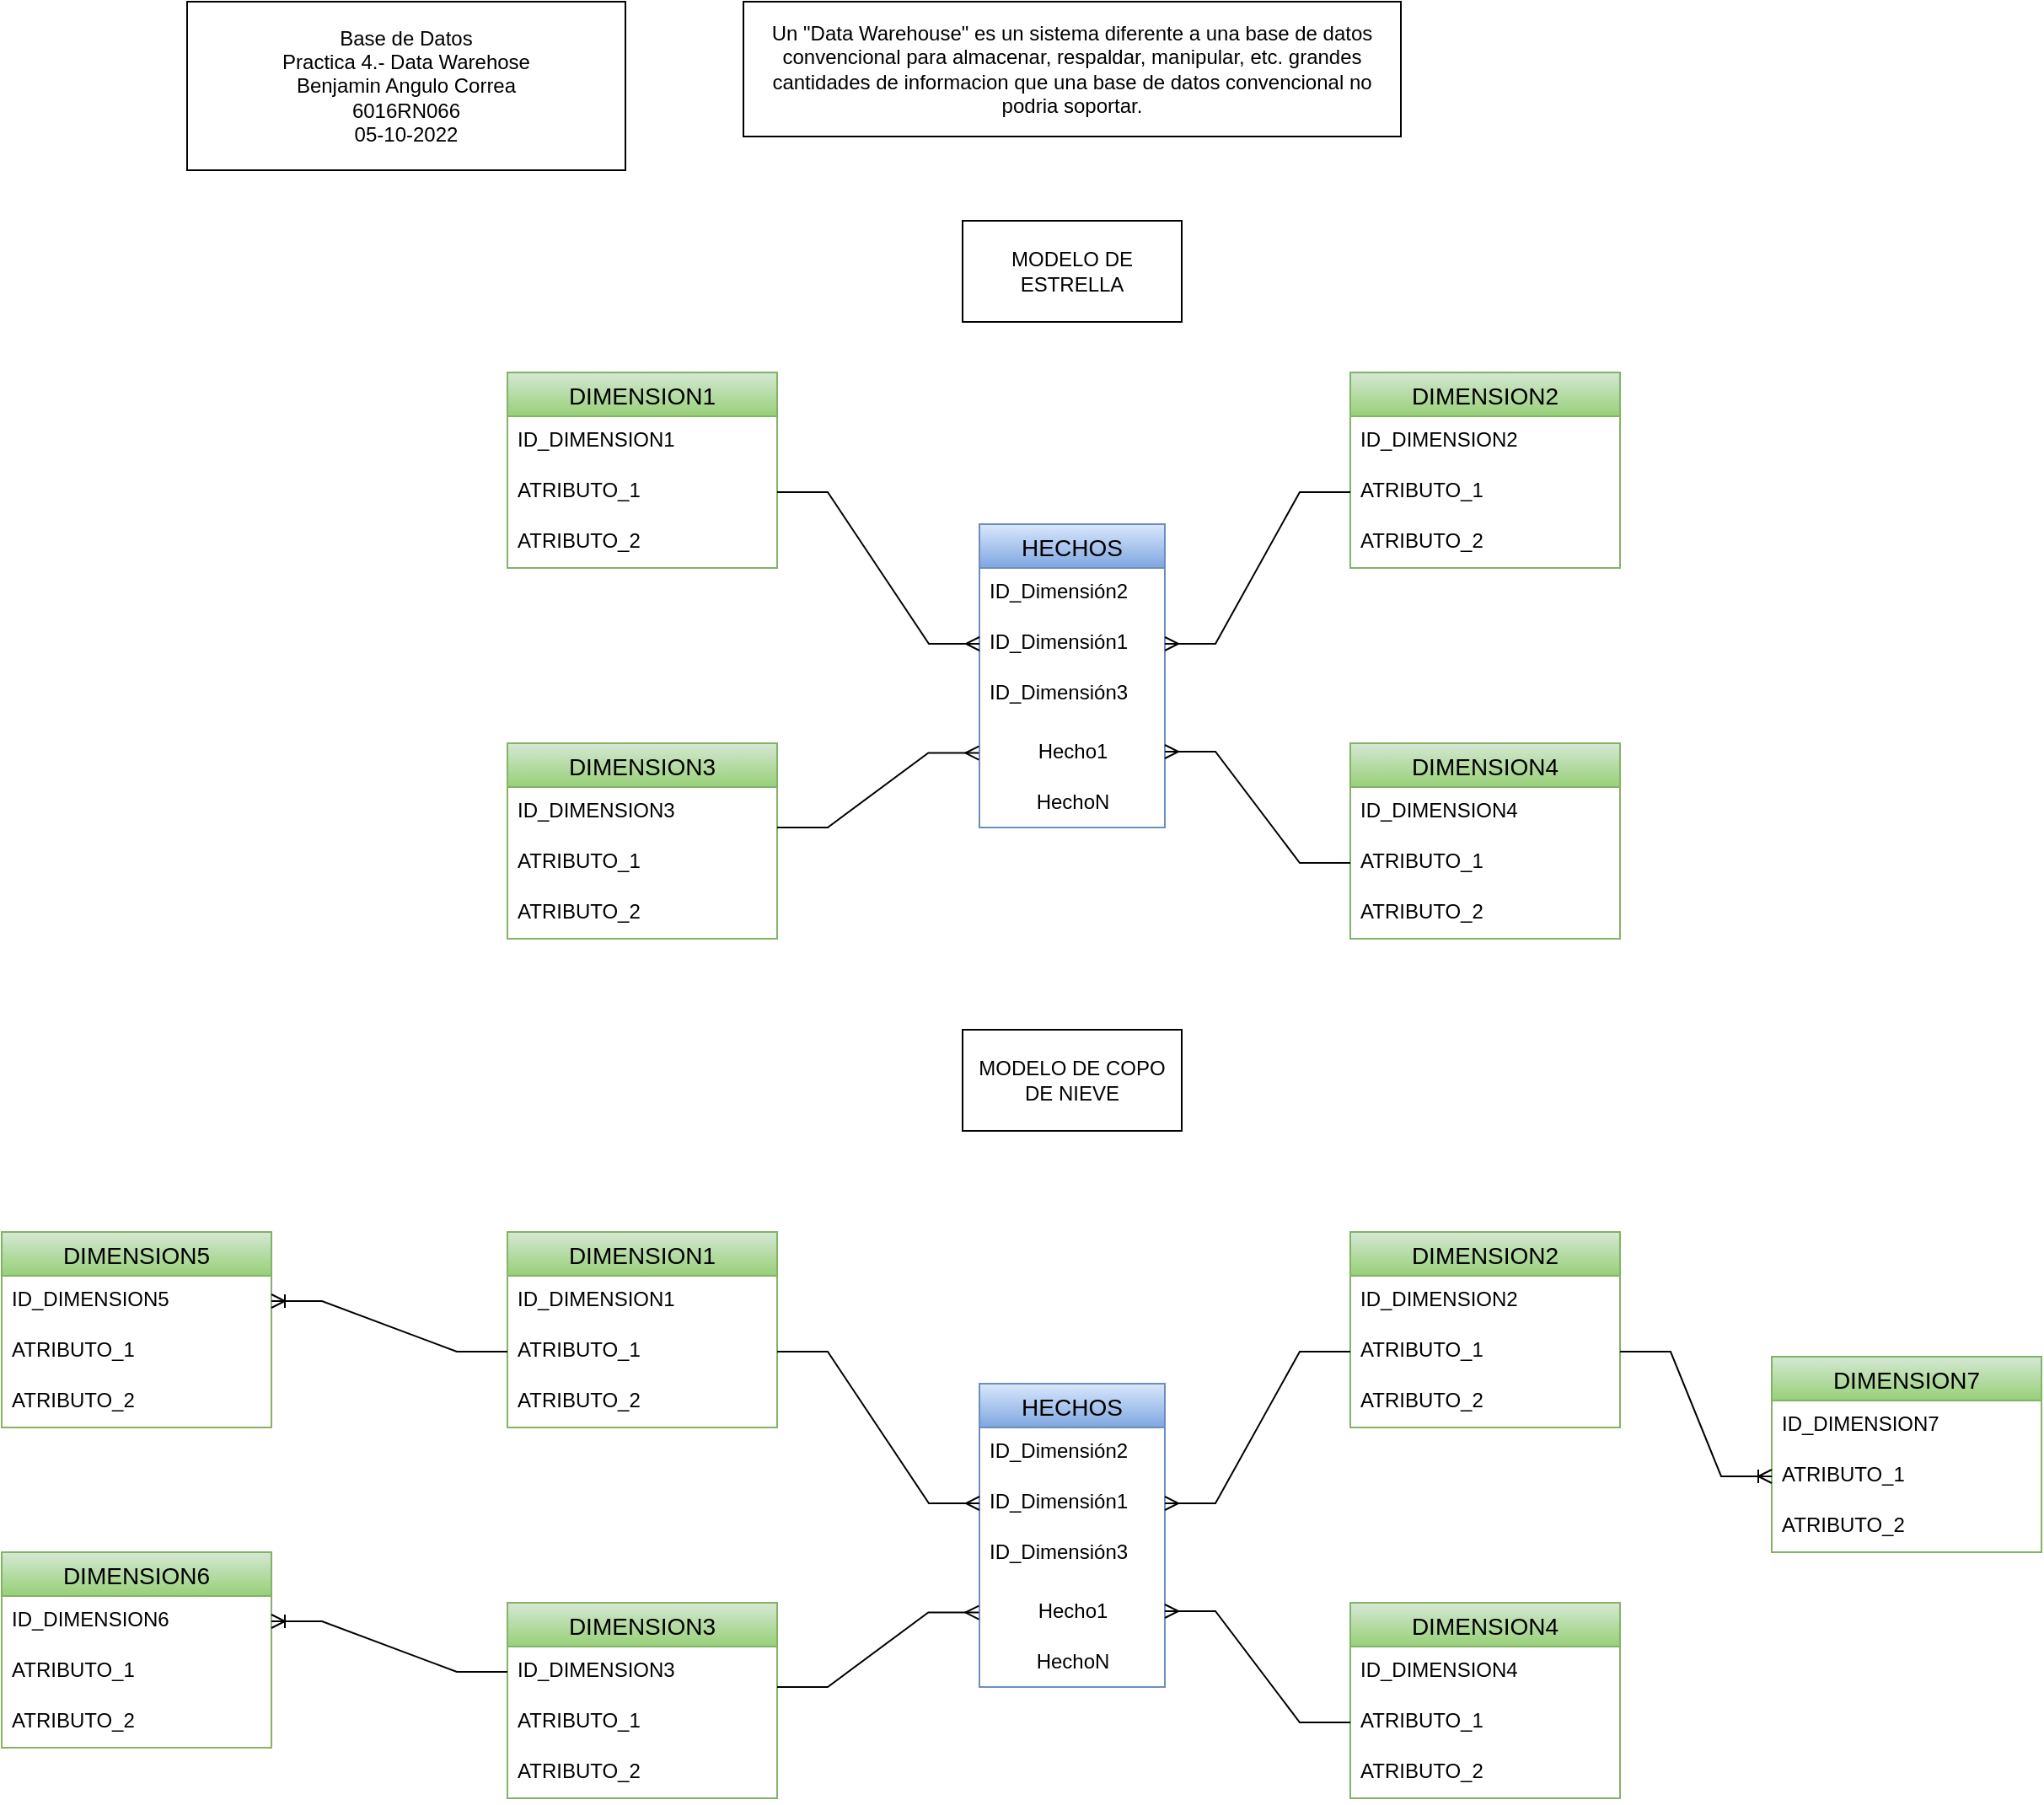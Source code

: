 <mxfile version="20.3.6" type="device"><diagram id="rzB1Wkcu36DaqHKvZjl-" name="Página-1"><mxGraphModel dx="1261" dy="1410" grid="1" gridSize="10" guides="1" tooltips="1" connect="1" arrows="1" fold="1" page="1" pageScale="1" pageWidth="827" pageHeight="1169" math="0" shadow="0"><root><mxCell id="0"/><mxCell id="1" parent="0"/><mxCell id="6Gbmsahf24G1W0YaKo7v-15" value="DIMENSION1" style="swimlane;fontStyle=0;childLayout=stackLayout;horizontal=1;startSize=26;horizontalStack=0;resizeParent=1;resizeParentMax=0;resizeLast=0;collapsible=1;marginBottom=0;align=center;fontSize=14;fillColor=#d5e8d4;strokeColor=#82b366;gradientColor=#97d077;" parent="1" vertex="1"><mxGeometry x="260" y="-50" width="160" height="116" as="geometry"/></mxCell><mxCell id="6Gbmsahf24G1W0YaKo7v-16" value="ID_DIMENSION1" style="text;strokeColor=none;fillColor=none;spacingLeft=4;spacingRight=4;overflow=hidden;rotatable=0;points=[[0,0.5],[1,0.5]];portConstraint=eastwest;fontSize=12;" parent="6Gbmsahf24G1W0YaKo7v-15" vertex="1"><mxGeometry y="26" width="160" height="30" as="geometry"/></mxCell><mxCell id="6Gbmsahf24G1W0YaKo7v-17" value="ATRIBUTO_1" style="text;strokeColor=none;fillColor=none;spacingLeft=4;spacingRight=4;overflow=hidden;rotatable=0;points=[[0,0.5],[1,0.5]];portConstraint=eastwest;fontSize=12;" parent="6Gbmsahf24G1W0YaKo7v-15" vertex="1"><mxGeometry y="56" width="160" height="30" as="geometry"/></mxCell><mxCell id="6Gbmsahf24G1W0YaKo7v-18" value="ATRIBUTO_2" style="text;strokeColor=none;fillColor=none;spacingLeft=4;spacingRight=4;overflow=hidden;rotatable=0;points=[[0,0.5],[1,0.5]];portConstraint=eastwest;fontSize=12;" parent="6Gbmsahf24G1W0YaKo7v-15" vertex="1"><mxGeometry y="86" width="160" height="30" as="geometry"/></mxCell><mxCell id="6Gbmsahf24G1W0YaKo7v-19" value="DIMENSION2" style="swimlane;fontStyle=0;childLayout=stackLayout;horizontal=1;startSize=26;horizontalStack=0;resizeParent=1;resizeParentMax=0;resizeLast=0;collapsible=1;marginBottom=0;align=center;fontSize=14;fillColor=#d5e8d4;strokeColor=#82b366;gradientColor=#97d077;" parent="1" vertex="1"><mxGeometry x="760" y="-50" width="160" height="116" as="geometry"/></mxCell><mxCell id="6Gbmsahf24G1W0YaKo7v-20" value="ID_DIMENSION2" style="text;strokeColor=none;fillColor=none;spacingLeft=4;spacingRight=4;overflow=hidden;rotatable=0;points=[[0,0.5],[1,0.5]];portConstraint=eastwest;fontSize=12;" parent="6Gbmsahf24G1W0YaKo7v-19" vertex="1"><mxGeometry y="26" width="160" height="30" as="geometry"/></mxCell><mxCell id="6Gbmsahf24G1W0YaKo7v-21" value="ATRIBUTO_1" style="text;strokeColor=none;fillColor=none;spacingLeft=4;spacingRight=4;overflow=hidden;rotatable=0;points=[[0,0.5],[1,0.5]];portConstraint=eastwest;fontSize=12;" parent="6Gbmsahf24G1W0YaKo7v-19" vertex="1"><mxGeometry y="56" width="160" height="30" as="geometry"/></mxCell><mxCell id="6Gbmsahf24G1W0YaKo7v-22" value="ATRIBUTO_2" style="text;strokeColor=none;fillColor=none;spacingLeft=4;spacingRight=4;overflow=hidden;rotatable=0;points=[[0,0.5],[1,0.5]];portConstraint=eastwest;fontSize=12;" parent="6Gbmsahf24G1W0YaKo7v-19" vertex="1"><mxGeometry y="86" width="160" height="30" as="geometry"/></mxCell><mxCell id="6Gbmsahf24G1W0YaKo7v-23" value="DIMENSION3" style="swimlane;fontStyle=0;childLayout=stackLayout;horizontal=1;startSize=26;horizontalStack=0;resizeParent=1;resizeParentMax=0;resizeLast=0;collapsible=1;marginBottom=0;align=center;fontSize=14;fillColor=#d5e8d4;strokeColor=#82b366;gradientColor=#97d077;" parent="1" vertex="1"><mxGeometry x="260" y="170" width="160" height="116" as="geometry"/></mxCell><mxCell id="6Gbmsahf24G1W0YaKo7v-24" value="ID_DIMENSION3" style="text;strokeColor=none;fillColor=none;spacingLeft=4;spacingRight=4;overflow=hidden;rotatable=0;points=[[0,0.5],[1,0.5]];portConstraint=eastwest;fontSize=12;" parent="6Gbmsahf24G1W0YaKo7v-23" vertex="1"><mxGeometry y="26" width="160" height="30" as="geometry"/></mxCell><mxCell id="6Gbmsahf24G1W0YaKo7v-25" value="ATRIBUTO_1" style="text;strokeColor=none;fillColor=none;spacingLeft=4;spacingRight=4;overflow=hidden;rotatable=0;points=[[0,0.5],[1,0.5]];portConstraint=eastwest;fontSize=12;" parent="6Gbmsahf24G1W0YaKo7v-23" vertex="1"><mxGeometry y="56" width="160" height="30" as="geometry"/></mxCell><mxCell id="6Gbmsahf24G1W0YaKo7v-26" value="ATRIBUTO_2" style="text;strokeColor=none;fillColor=none;spacingLeft=4;spacingRight=4;overflow=hidden;rotatable=0;points=[[0,0.5],[1,0.5]];portConstraint=eastwest;fontSize=12;" parent="6Gbmsahf24G1W0YaKo7v-23" vertex="1"><mxGeometry y="86" width="160" height="30" as="geometry"/></mxCell><mxCell id="6Gbmsahf24G1W0YaKo7v-27" value="DIMENSION4" style="swimlane;fontStyle=0;childLayout=stackLayout;horizontal=1;startSize=26;horizontalStack=0;resizeParent=1;resizeParentMax=0;resizeLast=0;collapsible=1;marginBottom=0;align=center;fontSize=14;fillColor=#d5e8d4;strokeColor=#82b366;gradientColor=#97d077;" parent="1" vertex="1"><mxGeometry x="760" y="170" width="160" height="116" as="geometry"/></mxCell><mxCell id="6Gbmsahf24G1W0YaKo7v-28" value="ID_DIMENSION4" style="text;strokeColor=none;fillColor=none;spacingLeft=4;spacingRight=4;overflow=hidden;rotatable=0;points=[[0,0.5],[1,0.5]];portConstraint=eastwest;fontSize=12;" parent="6Gbmsahf24G1W0YaKo7v-27" vertex="1"><mxGeometry y="26" width="160" height="30" as="geometry"/></mxCell><mxCell id="6Gbmsahf24G1W0YaKo7v-29" value="ATRIBUTO_1" style="text;strokeColor=none;fillColor=none;spacingLeft=4;spacingRight=4;overflow=hidden;rotatable=0;points=[[0,0.5],[1,0.5]];portConstraint=eastwest;fontSize=12;" parent="6Gbmsahf24G1W0YaKo7v-27" vertex="1"><mxGeometry y="56" width="160" height="30" as="geometry"/></mxCell><mxCell id="6Gbmsahf24G1W0YaKo7v-30" value="ATRIBUTO_2" style="text;strokeColor=none;fillColor=none;spacingLeft=4;spacingRight=4;overflow=hidden;rotatable=0;points=[[0,0.5],[1,0.5]];portConstraint=eastwest;fontSize=12;" parent="6Gbmsahf24G1W0YaKo7v-27" vertex="1"><mxGeometry y="86" width="160" height="30" as="geometry"/></mxCell><mxCell id="6Gbmsahf24G1W0YaKo7v-31" value="HECHOS" style="swimlane;fontStyle=0;childLayout=stackLayout;horizontal=1;startSize=26;horizontalStack=0;resizeParent=1;resizeParentMax=0;resizeLast=0;collapsible=1;marginBottom=0;align=center;fontSize=14;fillColor=#dae8fc;gradientColor=#7ea6e0;strokeColor=#6c8ebf;" parent="1" vertex="1"><mxGeometry x="540" y="40" width="110" height="180" as="geometry"><mxRectangle x="520" y="40" width="100" height="30" as="alternateBounds"/></mxGeometry></mxCell><mxCell id="6Gbmsahf24G1W0YaKo7v-33" value="ID_Dimensión2" style="text;strokeColor=none;fillColor=none;spacingLeft=4;spacingRight=4;overflow=hidden;rotatable=0;points=[[0,0.5],[1,0.5]];portConstraint=eastwest;fontSize=12;" parent="6Gbmsahf24G1W0YaKo7v-31" vertex="1"><mxGeometry y="26" width="110" height="30" as="geometry"/></mxCell><mxCell id="6Gbmsahf24G1W0YaKo7v-32" value="ID_Dimensión1" style="text;strokeColor=none;fillColor=none;spacingLeft=4;spacingRight=4;overflow=hidden;rotatable=0;points=[[0,0.5],[1,0.5]];portConstraint=eastwest;fontSize=12;" parent="6Gbmsahf24G1W0YaKo7v-31" vertex="1"><mxGeometry y="56" width="110" height="30" as="geometry"/></mxCell><mxCell id="6Gbmsahf24G1W0YaKo7v-34" value="ID_Dimensión3" style="text;strokeColor=none;fillColor=none;spacingLeft=4;spacingRight=4;overflow=hidden;rotatable=0;points=[[0,0.5],[1,0.5]];portConstraint=eastwest;fontSize=12;" parent="6Gbmsahf24G1W0YaKo7v-31" vertex="1"><mxGeometry y="86" width="110" height="34" as="geometry"/></mxCell><mxCell id="6Gbmsahf24G1W0YaKo7v-40" value="&lt;div style=&quot;text-align: left;&quot;&gt;&lt;span style=&quot;background-color: initial;&quot;&gt;Hecho1&lt;/span&gt;&lt;/div&gt;" style="text;html=1;align=center;verticalAlign=middle;resizable=0;points=[];autosize=1;strokeColor=none;fillColor=none;" parent="6Gbmsahf24G1W0YaKo7v-31" vertex="1"><mxGeometry y="120" width="110" height="30" as="geometry"/></mxCell><mxCell id="6Gbmsahf24G1W0YaKo7v-41" value="HechoN" style="text;html=1;align=center;verticalAlign=middle;resizable=0;points=[];autosize=1;strokeColor=none;fillColor=none;" parent="6Gbmsahf24G1W0YaKo7v-31" vertex="1"><mxGeometry y="150" width="110" height="30" as="geometry"/></mxCell><mxCell id="UNAd5UmWyATnbes2Z4i--1" value="" style="edgeStyle=entityRelationEdgeStyle;fontSize=12;html=1;endArrow=ERmany;rounded=0;entryX=1;entryY=0.5;entryDx=0;entryDy=0;" parent="1" source="6Gbmsahf24G1W0YaKo7v-21" target="6Gbmsahf24G1W0YaKo7v-32" edge="1"><mxGeometry width="100" height="100" relative="1" as="geometry"><mxPoint x="470" y="270" as="sourcePoint"/><mxPoint x="570" y="170" as="targetPoint"/></mxGeometry></mxCell><mxCell id="UNAd5UmWyATnbes2Z4i--2" value="" style="edgeStyle=entityRelationEdgeStyle;fontSize=12;html=1;endArrow=ERmany;rounded=0;exitX=0;exitY=0.5;exitDx=0;exitDy=0;" parent="1" source="6Gbmsahf24G1W0YaKo7v-29" target="6Gbmsahf24G1W0YaKo7v-40" edge="1"><mxGeometry width="100" height="100" relative="1" as="geometry"><mxPoint x="770" y="31" as="sourcePoint"/><mxPoint x="660" y="153.0" as="targetPoint"/></mxGeometry></mxCell><mxCell id="UNAd5UmWyATnbes2Z4i--3" value="" style="edgeStyle=entityRelationEdgeStyle;fontSize=12;html=1;endArrow=ERmany;rounded=0;exitX=1;exitY=0.5;exitDx=0;exitDy=0;entryX=0;entryY=0.5;entryDx=0;entryDy=0;" parent="1" source="6Gbmsahf24G1W0YaKo7v-17" target="6Gbmsahf24G1W0YaKo7v-32" edge="1"><mxGeometry width="100" height="100" relative="1" as="geometry"><mxPoint x="780" y="41" as="sourcePoint"/><mxPoint x="670" y="163.0" as="targetPoint"/></mxGeometry></mxCell><mxCell id="UNAd5UmWyATnbes2Z4i--4" value="" style="edgeStyle=entityRelationEdgeStyle;fontSize=12;html=1;endArrow=ERmany;rounded=0;exitX=1;exitY=-0.2;exitDx=0;exitDy=0;exitPerimeter=0;entryX=-0.003;entryY=0.526;entryDx=0;entryDy=0;entryPerimeter=0;" parent="1" source="6Gbmsahf24G1W0YaKo7v-25" target="6Gbmsahf24G1W0YaKo7v-40" edge="1"><mxGeometry width="100" height="100" relative="1" as="geometry"><mxPoint x="790" y="51" as="sourcePoint"/><mxPoint x="680" y="173.0" as="targetPoint"/></mxGeometry></mxCell><mxCell id="Q8qnn6mG3_Onn5j6yPjO-1" value="Un &quot;Data Warehouse&quot; es un sistema diferente a una base de datos convencional para almacenar, respaldar, manipular, etc. grandes cantidades de informacion que una base de datos convencional no podria soportar." style="rounded=0;whiteSpace=wrap;html=1;" vertex="1" parent="1"><mxGeometry x="400" y="-270" width="390" height="80" as="geometry"/></mxCell><mxCell id="Q8qnn6mG3_Onn5j6yPjO-2" value="MODELO DE COPO DE NIEVE" style="rounded=0;whiteSpace=wrap;html=1;" vertex="1" parent="1"><mxGeometry x="530" y="340" width="130" height="60" as="geometry"/></mxCell><mxCell id="Q8qnn6mG3_Onn5j6yPjO-20" value="DIMENSION1" style="swimlane;fontStyle=0;childLayout=stackLayout;horizontal=1;startSize=26;horizontalStack=0;resizeParent=1;resizeParentMax=0;resizeLast=0;collapsible=1;marginBottom=0;align=center;fontSize=14;fillColor=#d5e8d4;strokeColor=#82b366;gradientColor=#97d077;" vertex="1" parent="1"><mxGeometry x="260" y="460" width="160" height="116" as="geometry"/></mxCell><mxCell id="Q8qnn6mG3_Onn5j6yPjO-21" value="ID_DIMENSION1" style="text;strokeColor=none;fillColor=none;spacingLeft=4;spacingRight=4;overflow=hidden;rotatable=0;points=[[0,0.5],[1,0.5]];portConstraint=eastwest;fontSize=12;" vertex="1" parent="Q8qnn6mG3_Onn5j6yPjO-20"><mxGeometry y="26" width="160" height="30" as="geometry"/></mxCell><mxCell id="Q8qnn6mG3_Onn5j6yPjO-22" value="ATRIBUTO_1" style="text;strokeColor=none;fillColor=none;spacingLeft=4;spacingRight=4;overflow=hidden;rotatable=0;points=[[0,0.5],[1,0.5]];portConstraint=eastwest;fontSize=12;" vertex="1" parent="Q8qnn6mG3_Onn5j6yPjO-20"><mxGeometry y="56" width="160" height="30" as="geometry"/></mxCell><mxCell id="Q8qnn6mG3_Onn5j6yPjO-23" value="ATRIBUTO_2" style="text;strokeColor=none;fillColor=none;spacingLeft=4;spacingRight=4;overflow=hidden;rotatable=0;points=[[0,0.5],[1,0.5]];portConstraint=eastwest;fontSize=12;" vertex="1" parent="Q8qnn6mG3_Onn5j6yPjO-20"><mxGeometry y="86" width="160" height="30" as="geometry"/></mxCell><mxCell id="Q8qnn6mG3_Onn5j6yPjO-24" value="DIMENSION2" style="swimlane;fontStyle=0;childLayout=stackLayout;horizontal=1;startSize=26;horizontalStack=0;resizeParent=1;resizeParentMax=0;resizeLast=0;collapsible=1;marginBottom=0;align=center;fontSize=14;fillColor=#d5e8d4;strokeColor=#82b366;gradientColor=#97d077;" vertex="1" parent="1"><mxGeometry x="760" y="460" width="160" height="116" as="geometry"/></mxCell><mxCell id="Q8qnn6mG3_Onn5j6yPjO-25" value="ID_DIMENSION2" style="text;strokeColor=none;fillColor=none;spacingLeft=4;spacingRight=4;overflow=hidden;rotatable=0;points=[[0,0.5],[1,0.5]];portConstraint=eastwest;fontSize=12;" vertex="1" parent="Q8qnn6mG3_Onn5j6yPjO-24"><mxGeometry y="26" width="160" height="30" as="geometry"/></mxCell><mxCell id="Q8qnn6mG3_Onn5j6yPjO-26" value="ATRIBUTO_1" style="text;strokeColor=none;fillColor=none;spacingLeft=4;spacingRight=4;overflow=hidden;rotatable=0;points=[[0,0.5],[1,0.5]];portConstraint=eastwest;fontSize=12;" vertex="1" parent="Q8qnn6mG3_Onn5j6yPjO-24"><mxGeometry y="56" width="160" height="30" as="geometry"/></mxCell><mxCell id="Q8qnn6mG3_Onn5j6yPjO-27" value="ATRIBUTO_2" style="text;strokeColor=none;fillColor=none;spacingLeft=4;spacingRight=4;overflow=hidden;rotatable=0;points=[[0,0.5],[1,0.5]];portConstraint=eastwest;fontSize=12;" vertex="1" parent="Q8qnn6mG3_Onn5j6yPjO-24"><mxGeometry y="86" width="160" height="30" as="geometry"/></mxCell><mxCell id="Q8qnn6mG3_Onn5j6yPjO-28" value="DIMENSION3" style="swimlane;fontStyle=0;childLayout=stackLayout;horizontal=1;startSize=26;horizontalStack=0;resizeParent=1;resizeParentMax=0;resizeLast=0;collapsible=1;marginBottom=0;align=center;fontSize=14;fillColor=#d5e8d4;strokeColor=#82b366;gradientColor=#97d077;" vertex="1" parent="1"><mxGeometry x="260" y="680" width="160" height="116" as="geometry"/></mxCell><mxCell id="Q8qnn6mG3_Onn5j6yPjO-29" value="ID_DIMENSION3" style="text;strokeColor=none;fillColor=none;spacingLeft=4;spacingRight=4;overflow=hidden;rotatable=0;points=[[0,0.5],[1,0.5]];portConstraint=eastwest;fontSize=12;" vertex="1" parent="Q8qnn6mG3_Onn5j6yPjO-28"><mxGeometry y="26" width="160" height="30" as="geometry"/></mxCell><mxCell id="Q8qnn6mG3_Onn5j6yPjO-30" value="ATRIBUTO_1" style="text;strokeColor=none;fillColor=none;spacingLeft=4;spacingRight=4;overflow=hidden;rotatable=0;points=[[0,0.5],[1,0.5]];portConstraint=eastwest;fontSize=12;" vertex="1" parent="Q8qnn6mG3_Onn5j6yPjO-28"><mxGeometry y="56" width="160" height="30" as="geometry"/></mxCell><mxCell id="Q8qnn6mG3_Onn5j6yPjO-31" value="ATRIBUTO_2" style="text;strokeColor=none;fillColor=none;spacingLeft=4;spacingRight=4;overflow=hidden;rotatable=0;points=[[0,0.5],[1,0.5]];portConstraint=eastwest;fontSize=12;" vertex="1" parent="Q8qnn6mG3_Onn5j6yPjO-28"><mxGeometry y="86" width="160" height="30" as="geometry"/></mxCell><mxCell id="Q8qnn6mG3_Onn5j6yPjO-32" value="DIMENSION4" style="swimlane;fontStyle=0;childLayout=stackLayout;horizontal=1;startSize=26;horizontalStack=0;resizeParent=1;resizeParentMax=0;resizeLast=0;collapsible=1;marginBottom=0;align=center;fontSize=14;fillColor=#d5e8d4;strokeColor=#82b366;gradientColor=#97d077;" vertex="1" parent="1"><mxGeometry x="760" y="680" width="160" height="116" as="geometry"/></mxCell><mxCell id="Q8qnn6mG3_Onn5j6yPjO-33" value="ID_DIMENSION4" style="text;strokeColor=none;fillColor=none;spacingLeft=4;spacingRight=4;overflow=hidden;rotatable=0;points=[[0,0.5],[1,0.5]];portConstraint=eastwest;fontSize=12;" vertex="1" parent="Q8qnn6mG3_Onn5j6yPjO-32"><mxGeometry y="26" width="160" height="30" as="geometry"/></mxCell><mxCell id="Q8qnn6mG3_Onn5j6yPjO-34" value="ATRIBUTO_1" style="text;strokeColor=none;fillColor=none;spacingLeft=4;spacingRight=4;overflow=hidden;rotatable=0;points=[[0,0.5],[1,0.5]];portConstraint=eastwest;fontSize=12;" vertex="1" parent="Q8qnn6mG3_Onn5j6yPjO-32"><mxGeometry y="56" width="160" height="30" as="geometry"/></mxCell><mxCell id="Q8qnn6mG3_Onn5j6yPjO-35" value="ATRIBUTO_2" style="text;strokeColor=none;fillColor=none;spacingLeft=4;spacingRight=4;overflow=hidden;rotatable=0;points=[[0,0.5],[1,0.5]];portConstraint=eastwest;fontSize=12;" vertex="1" parent="Q8qnn6mG3_Onn5j6yPjO-32"><mxGeometry y="86" width="160" height="30" as="geometry"/></mxCell><mxCell id="Q8qnn6mG3_Onn5j6yPjO-36" value="HECHOS" style="swimlane;fontStyle=0;childLayout=stackLayout;horizontal=1;startSize=26;horizontalStack=0;resizeParent=1;resizeParentMax=0;resizeLast=0;collapsible=1;marginBottom=0;align=center;fontSize=14;fillColor=#dae8fc;gradientColor=#7ea6e0;strokeColor=#6c8ebf;" vertex="1" parent="1"><mxGeometry x="540" y="550" width="110" height="180" as="geometry"><mxRectangle x="520" y="40" width="100" height="30" as="alternateBounds"/></mxGeometry></mxCell><mxCell id="Q8qnn6mG3_Onn5j6yPjO-37" value="ID_Dimensión2" style="text;strokeColor=none;fillColor=none;spacingLeft=4;spacingRight=4;overflow=hidden;rotatable=0;points=[[0,0.5],[1,0.5]];portConstraint=eastwest;fontSize=12;" vertex="1" parent="Q8qnn6mG3_Onn5j6yPjO-36"><mxGeometry y="26" width="110" height="30" as="geometry"/></mxCell><mxCell id="Q8qnn6mG3_Onn5j6yPjO-38" value="ID_Dimensión1" style="text;strokeColor=none;fillColor=none;spacingLeft=4;spacingRight=4;overflow=hidden;rotatable=0;points=[[0,0.5],[1,0.5]];portConstraint=eastwest;fontSize=12;" vertex="1" parent="Q8qnn6mG3_Onn5j6yPjO-36"><mxGeometry y="56" width="110" height="30" as="geometry"/></mxCell><mxCell id="Q8qnn6mG3_Onn5j6yPjO-39" value="ID_Dimensión3" style="text;strokeColor=none;fillColor=none;spacingLeft=4;spacingRight=4;overflow=hidden;rotatable=0;points=[[0,0.5],[1,0.5]];portConstraint=eastwest;fontSize=12;" vertex="1" parent="Q8qnn6mG3_Onn5j6yPjO-36"><mxGeometry y="86" width="110" height="34" as="geometry"/></mxCell><mxCell id="Q8qnn6mG3_Onn5j6yPjO-40" value="&lt;div style=&quot;text-align: left;&quot;&gt;&lt;span style=&quot;background-color: initial;&quot;&gt;Hecho1&lt;/span&gt;&lt;/div&gt;" style="text;html=1;align=center;verticalAlign=middle;resizable=0;points=[];autosize=1;strokeColor=none;fillColor=none;" vertex="1" parent="Q8qnn6mG3_Onn5j6yPjO-36"><mxGeometry y="120" width="110" height="30" as="geometry"/></mxCell><mxCell id="Q8qnn6mG3_Onn5j6yPjO-41" value="HechoN" style="text;html=1;align=center;verticalAlign=middle;resizable=0;points=[];autosize=1;strokeColor=none;fillColor=none;" vertex="1" parent="Q8qnn6mG3_Onn5j6yPjO-36"><mxGeometry y="150" width="110" height="30" as="geometry"/></mxCell><mxCell id="Q8qnn6mG3_Onn5j6yPjO-42" value="" style="edgeStyle=entityRelationEdgeStyle;fontSize=12;html=1;endArrow=ERmany;rounded=0;entryX=1;entryY=0.5;entryDx=0;entryDy=0;" edge="1" parent="1" source="Q8qnn6mG3_Onn5j6yPjO-26" target="Q8qnn6mG3_Onn5j6yPjO-38"><mxGeometry width="100" height="100" relative="1" as="geometry"><mxPoint x="470" y="780" as="sourcePoint"/><mxPoint x="570" y="680" as="targetPoint"/></mxGeometry></mxCell><mxCell id="Q8qnn6mG3_Onn5j6yPjO-43" value="" style="edgeStyle=entityRelationEdgeStyle;fontSize=12;html=1;endArrow=ERmany;rounded=0;exitX=0;exitY=0.5;exitDx=0;exitDy=0;" edge="1" parent="1" source="Q8qnn6mG3_Onn5j6yPjO-34" target="Q8qnn6mG3_Onn5j6yPjO-40"><mxGeometry width="100" height="100" relative="1" as="geometry"><mxPoint x="770" y="541" as="sourcePoint"/><mxPoint x="660" y="663.0" as="targetPoint"/></mxGeometry></mxCell><mxCell id="Q8qnn6mG3_Onn5j6yPjO-44" value="" style="edgeStyle=entityRelationEdgeStyle;fontSize=12;html=1;endArrow=ERmany;rounded=0;exitX=1;exitY=0.5;exitDx=0;exitDy=0;entryX=0;entryY=0.5;entryDx=0;entryDy=0;" edge="1" parent="1" source="Q8qnn6mG3_Onn5j6yPjO-22" target="Q8qnn6mG3_Onn5j6yPjO-38"><mxGeometry width="100" height="100" relative="1" as="geometry"><mxPoint x="780" y="551" as="sourcePoint"/><mxPoint x="670" y="673.0" as="targetPoint"/></mxGeometry></mxCell><mxCell id="Q8qnn6mG3_Onn5j6yPjO-45" value="" style="edgeStyle=entityRelationEdgeStyle;fontSize=12;html=1;endArrow=ERmany;rounded=0;exitX=1;exitY=-0.2;exitDx=0;exitDy=0;exitPerimeter=0;entryX=-0.003;entryY=0.526;entryDx=0;entryDy=0;entryPerimeter=0;" edge="1" parent="1" source="Q8qnn6mG3_Onn5j6yPjO-30" target="Q8qnn6mG3_Onn5j6yPjO-40"><mxGeometry width="100" height="100" relative="1" as="geometry"><mxPoint x="790" y="561" as="sourcePoint"/><mxPoint x="680" y="683.0" as="targetPoint"/></mxGeometry></mxCell><mxCell id="Q8qnn6mG3_Onn5j6yPjO-46" value="DIMENSION5" style="swimlane;fontStyle=0;childLayout=stackLayout;horizontal=1;startSize=26;horizontalStack=0;resizeParent=1;resizeParentMax=0;resizeLast=0;collapsible=1;marginBottom=0;align=center;fontSize=14;fillColor=#d5e8d4;strokeColor=#82b366;gradientColor=#97d077;" vertex="1" parent="1"><mxGeometry x="-40" y="460" width="160" height="116" as="geometry"/></mxCell><mxCell id="Q8qnn6mG3_Onn5j6yPjO-47" value="ID_DIMENSION5" style="text;strokeColor=none;fillColor=none;spacingLeft=4;spacingRight=4;overflow=hidden;rotatable=0;points=[[0,0.5],[1,0.5]];portConstraint=eastwest;fontSize=12;" vertex="1" parent="Q8qnn6mG3_Onn5j6yPjO-46"><mxGeometry y="26" width="160" height="30" as="geometry"/></mxCell><mxCell id="Q8qnn6mG3_Onn5j6yPjO-48" value="ATRIBUTO_1" style="text;strokeColor=none;fillColor=none;spacingLeft=4;spacingRight=4;overflow=hidden;rotatable=0;points=[[0,0.5],[1,0.5]];portConstraint=eastwest;fontSize=12;" vertex="1" parent="Q8qnn6mG3_Onn5j6yPjO-46"><mxGeometry y="56" width="160" height="30" as="geometry"/></mxCell><mxCell id="Q8qnn6mG3_Onn5j6yPjO-49" value="ATRIBUTO_2" style="text;strokeColor=none;fillColor=none;spacingLeft=4;spacingRight=4;overflow=hidden;rotatable=0;points=[[0,0.5],[1,0.5]];portConstraint=eastwest;fontSize=12;" vertex="1" parent="Q8qnn6mG3_Onn5j6yPjO-46"><mxGeometry y="86" width="160" height="30" as="geometry"/></mxCell><mxCell id="Q8qnn6mG3_Onn5j6yPjO-50" value="DIMENSION6" style="swimlane;fontStyle=0;childLayout=stackLayout;horizontal=1;startSize=26;horizontalStack=0;resizeParent=1;resizeParentMax=0;resizeLast=0;collapsible=1;marginBottom=0;align=center;fontSize=14;fillColor=#d5e8d4;strokeColor=#82b366;gradientColor=#97d077;" vertex="1" parent="1"><mxGeometry x="-40" y="650" width="160" height="116" as="geometry"/></mxCell><mxCell id="Q8qnn6mG3_Onn5j6yPjO-51" value="ID_DIMENSION6" style="text;strokeColor=none;fillColor=none;spacingLeft=4;spacingRight=4;overflow=hidden;rotatable=0;points=[[0,0.5],[1,0.5]];portConstraint=eastwest;fontSize=12;" vertex="1" parent="Q8qnn6mG3_Onn5j6yPjO-50"><mxGeometry y="26" width="160" height="30" as="geometry"/></mxCell><mxCell id="Q8qnn6mG3_Onn5j6yPjO-52" value="ATRIBUTO_1" style="text;strokeColor=none;fillColor=none;spacingLeft=4;spacingRight=4;overflow=hidden;rotatable=0;points=[[0,0.5],[1,0.5]];portConstraint=eastwest;fontSize=12;" vertex="1" parent="Q8qnn6mG3_Onn5j6yPjO-50"><mxGeometry y="56" width="160" height="30" as="geometry"/></mxCell><mxCell id="Q8qnn6mG3_Onn5j6yPjO-53" value="ATRIBUTO_2" style="text;strokeColor=none;fillColor=none;spacingLeft=4;spacingRight=4;overflow=hidden;rotatable=0;points=[[0,0.5],[1,0.5]];portConstraint=eastwest;fontSize=12;" vertex="1" parent="Q8qnn6mG3_Onn5j6yPjO-50"><mxGeometry y="86" width="160" height="30" as="geometry"/></mxCell><mxCell id="Q8qnn6mG3_Onn5j6yPjO-54" value="" style="edgeStyle=entityRelationEdgeStyle;fontSize=12;html=1;endArrow=ERoneToMany;rounded=0;exitX=0;exitY=0.5;exitDx=0;exitDy=0;entryX=1;entryY=0.5;entryDx=0;entryDy=0;" edge="1" parent="1" source="Q8qnn6mG3_Onn5j6yPjO-22" target="Q8qnn6mG3_Onn5j6yPjO-47"><mxGeometry width="100" height="100" relative="1" as="geometry"><mxPoint x="480" y="580" as="sourcePoint"/><mxPoint x="580" y="480" as="targetPoint"/></mxGeometry></mxCell><mxCell id="Q8qnn6mG3_Onn5j6yPjO-55" value="" style="edgeStyle=entityRelationEdgeStyle;fontSize=12;html=1;endArrow=ERoneToMany;rounded=0;exitX=0;exitY=0.5;exitDx=0;exitDy=0;entryX=1;entryY=0.5;entryDx=0;entryDy=0;" edge="1" parent="1" source="Q8qnn6mG3_Onn5j6yPjO-29" target="Q8qnn6mG3_Onn5j6yPjO-51"><mxGeometry width="100" height="100" relative="1" as="geometry"><mxPoint x="480" y="580" as="sourcePoint"/><mxPoint x="580" y="480" as="targetPoint"/></mxGeometry></mxCell><mxCell id="Q8qnn6mG3_Onn5j6yPjO-56" value="DIMENSION7" style="swimlane;fontStyle=0;childLayout=stackLayout;horizontal=1;startSize=26;horizontalStack=0;resizeParent=1;resizeParentMax=0;resizeLast=0;collapsible=1;marginBottom=0;align=center;fontSize=14;fillColor=#d5e8d4;strokeColor=#82b366;gradientColor=#97d077;" vertex="1" parent="1"><mxGeometry x="1010" y="534" width="160" height="116" as="geometry"/></mxCell><mxCell id="Q8qnn6mG3_Onn5j6yPjO-57" value="ID_DIMENSION7" style="text;strokeColor=none;fillColor=none;spacingLeft=4;spacingRight=4;overflow=hidden;rotatable=0;points=[[0,0.5],[1,0.5]];portConstraint=eastwest;fontSize=12;" vertex="1" parent="Q8qnn6mG3_Onn5j6yPjO-56"><mxGeometry y="26" width="160" height="30" as="geometry"/></mxCell><mxCell id="Q8qnn6mG3_Onn5j6yPjO-58" value="ATRIBUTO_1" style="text;strokeColor=none;fillColor=none;spacingLeft=4;spacingRight=4;overflow=hidden;rotatable=0;points=[[0,0.5],[1,0.5]];portConstraint=eastwest;fontSize=12;" vertex="1" parent="Q8qnn6mG3_Onn5j6yPjO-56"><mxGeometry y="56" width="160" height="30" as="geometry"/></mxCell><mxCell id="Q8qnn6mG3_Onn5j6yPjO-59" value="ATRIBUTO_2" style="text;strokeColor=none;fillColor=none;spacingLeft=4;spacingRight=4;overflow=hidden;rotatable=0;points=[[0,0.5],[1,0.5]];portConstraint=eastwest;fontSize=12;" vertex="1" parent="Q8qnn6mG3_Onn5j6yPjO-56"><mxGeometry y="86" width="160" height="30" as="geometry"/></mxCell><mxCell id="Q8qnn6mG3_Onn5j6yPjO-60" value="" style="edgeStyle=entityRelationEdgeStyle;fontSize=12;html=1;endArrow=ERoneToMany;rounded=0;exitX=1;exitY=0.5;exitDx=0;exitDy=0;entryX=0;entryY=0.5;entryDx=0;entryDy=0;" edge="1" parent="1" source="Q8qnn6mG3_Onn5j6yPjO-26" target="Q8qnn6mG3_Onn5j6yPjO-58"><mxGeometry width="100" height="100" relative="1" as="geometry"><mxPoint x="610" y="620" as="sourcePoint"/><mxPoint x="710" y="520" as="targetPoint"/></mxGeometry></mxCell><mxCell id="Q8qnn6mG3_Onn5j6yPjO-61" value="MODELO DE ESTRELLA" style="rounded=0;whiteSpace=wrap;html=1;" vertex="1" parent="1"><mxGeometry x="530" y="-140" width="130" height="60" as="geometry"/></mxCell><mxCell id="Q8qnn6mG3_Onn5j6yPjO-62" value="Base de Datos&lt;br&gt;Practica 4.- Data Warehose&lt;br&gt;Benjamin Angulo Correa&lt;br&gt;6016RN066&lt;br&gt;05-10-2022&lt;br&gt;" style="rounded=0;whiteSpace=wrap;html=1;" vertex="1" parent="1"><mxGeometry x="70" y="-270" width="260" height="100" as="geometry"/></mxCell></root></mxGraphModel></diagram></mxfile>